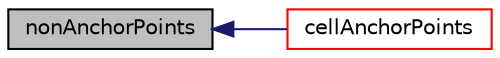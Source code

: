 digraph "nonAnchorPoints"
{
  bgcolor="transparent";
  edge [fontname="Helvetica",fontsize="10",labelfontname="Helvetica",labelfontsize="10"];
  node [fontname="Helvetica",fontsize="10",shape=record];
  rankdir="LR";
  Node808 [label="nonAnchorPoints",height=0.2,width=0.4,color="black", fillcolor="grey75", style="filled", fontcolor="black"];
  Node808 -> Node809 [dir="back",color="midnightblue",fontsize="10",style="solid",fontname="Helvetica"];
  Node809 [label="cellAnchorPoints",height=0.2,width=0.4,color="red",URL="$a22213.html#ac647dedf039b04921aefc58bd994114b",tooltip="For each cut cell the points on the &#39;anchor&#39; side of the cell. "];
}
